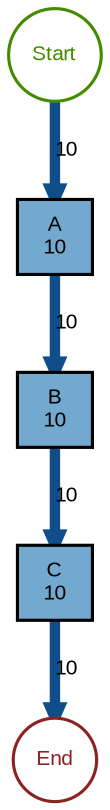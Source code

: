 digraph {

graph [layout = "dot",
       outputorder = "edgesfirst",
       bgcolor = "white",
       rankdir = "TB"]

node [fontname = "Helvetica",
      fontsize = "10",
      shape = "circle",
      fixedsize = "true",
      width = "0.5",
      style = "filled",
      fillcolor = "aliceblue",
      color = "gray70",
      fontcolor = "gray50"]

edge [fontname = "Helvetica",
     fontsize = "8",
     len = "1.5",
     color = "gray80",
     arrowsize = "0.5"]

  "1" [label = "A
10", shape = "rectangle", style = "filled", fontcolor = "black", color = "black", tooltip = "Input: 10x [Start]
Output: 10x [B]", penwidth = "1.5", fixedsize = "FALSE", fontname = "Arial", fontsize = "10", fillcolor = "#74A9CF"] 
  "2" [label = "B
10", shape = "rectangle", style = "filled", fontcolor = "black", color = "black", tooltip = "Input: 10x [A]
Output: 10x [C]", penwidth = "1.5", fixedsize = "FALSE", fontname = "Arial", fontsize = "10", fillcolor = "#74A9CF"] 
  "3" [label = "C
10", shape = "rectangle", style = "filled", fontcolor = "black", color = "black", tooltip = "Input: 10x [B]
Output: 10x [End]", penwidth = "1.5", fixedsize = "FALSE", fontname = "Arial", fontsize = "10", fillcolor = "#74A9CF"] 
  "4" [label = "End", shape = "circle", style = "filled", fontcolor = "brown4", color = "brown4", tooltip = "Input: 10x [C]
Output: []", penwidth = "1.5", fixedsize = "FALSE", fontname = "Arial", fontsize = "10", fillcolor = "#FFFFFF"] 
  "5" [label = "Start", shape = "circle", style = "filled", fontcolor = "chartreuse4", color = "chartreuse4", tooltip = "Input: []
Output: 10x [A]", penwidth = "1.5", fixedsize = "FALSE", fontname = "Arial", fontsize = "10", fillcolor = "#FFFFFF"] 
"5"->"1" [label = "10", penwidth = "5", color = "dodgerblue4", fontname = "Arial", fontsize = "10"] 
"1"->"2" [label = "10", penwidth = "5", color = "dodgerblue4", fontname = "Arial", fontsize = "10"] 
"2"->"3" [label = "10", penwidth = "5", color = "dodgerblue4", fontname = "Arial", fontsize = "10"] 
"3"->"4" [label = "10", penwidth = "5", color = "dodgerblue4", fontname = "Arial", fontsize = "10"] 
}
